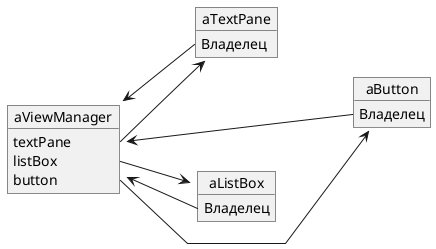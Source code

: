 @startuml
left to right direction
skinparam linetype polyline

object aTextPane {
  Владелец
}
object aListBox {
  Владелец
}
object aButton {
  Владелец
}
object aViewManager {
  textPane
  listBox
  button
}

aTextPane -[hidden]- aButton

aTextPane::Владелец -u-> aViewManager
aViewManager::textPane --> aTextPane

aListBox::Владелец --> aViewManager
aViewManager::listBox --> aListBox

aButton::Владелец --> aViewManager
aViewManager::button --> aButton
@enduml

